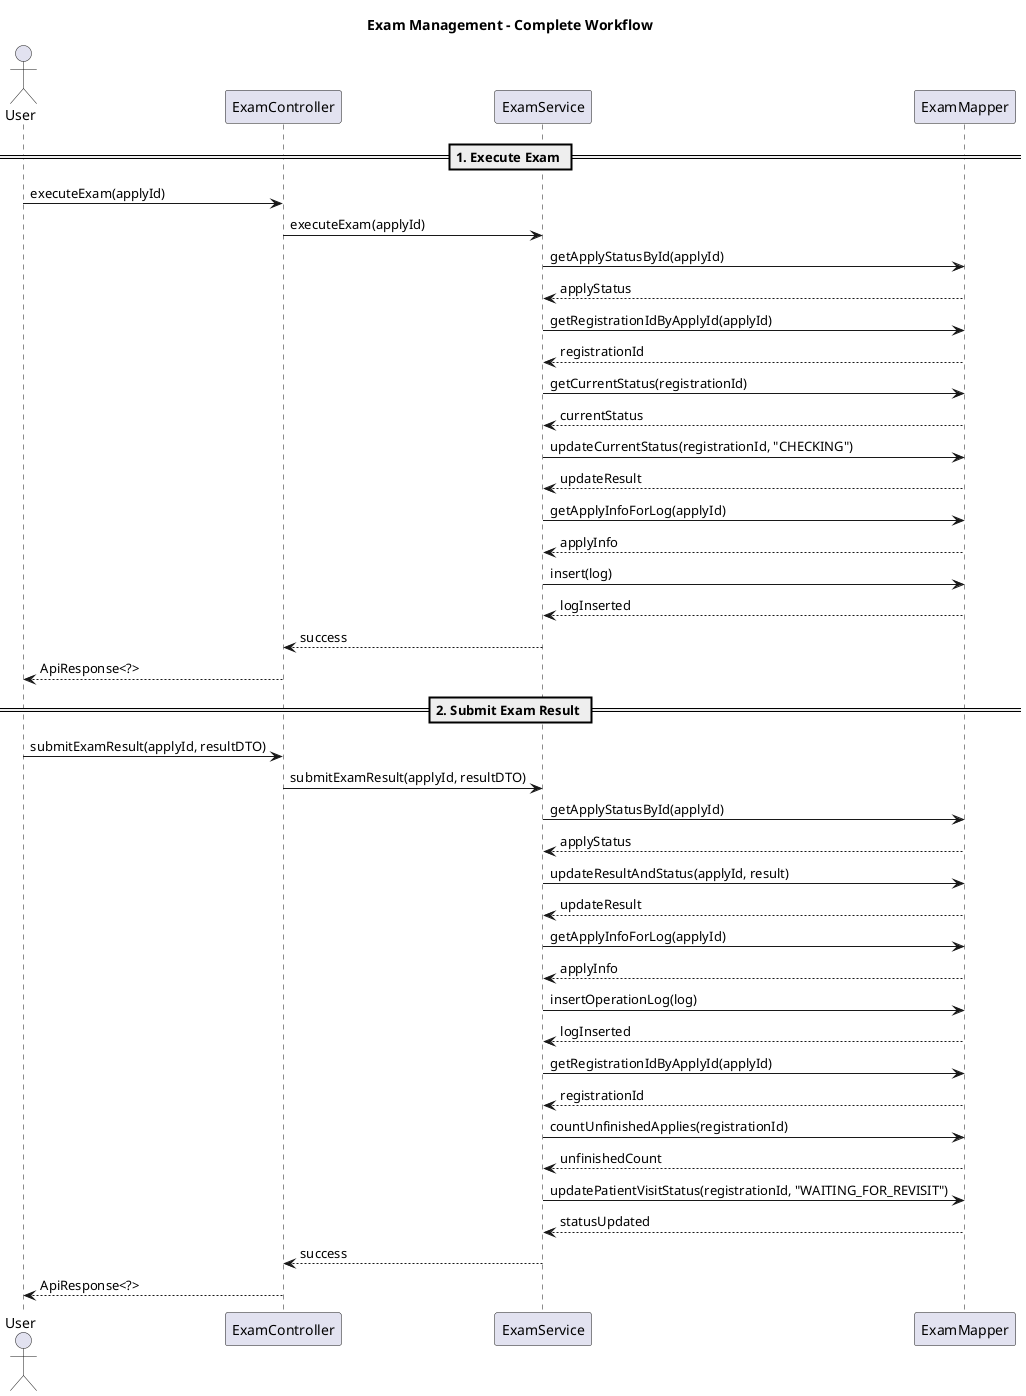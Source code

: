 @startuml
title Exam Management - Complete Workflow
actor User
participant ExamController
participant ExamService
participant ExamMapper

== 1. Execute Exam ==
User -> ExamController : executeExam(applyId)
ExamController -> ExamService : executeExam(applyId)
ExamService -> ExamMapper : getApplyStatusById(applyId)
ExamMapper --> ExamService : applyStatus
ExamService -> ExamMapper : getRegistrationIdByApplyId(applyId)
ExamMapper --> ExamService : registrationId
ExamService -> ExamMapper : getCurrentStatus(registrationId)
ExamMapper --> ExamService : currentStatus
ExamService -> ExamMapper : updateCurrentStatus(registrationId, "CHECKING")
ExamMapper --> ExamService : updateResult
ExamService -> ExamMapper : getApplyInfoForLog(applyId)
ExamMapper --> ExamService : applyInfo
ExamService -> ExamMapper : insert(log)
ExamMapper --> ExamService : logInserted
ExamService --> ExamController : success
ExamController --> User : ApiResponse<?>

== 2. Submit Exam Result ==
User -> ExamController : submitExamResult(applyId, resultDTO)
ExamController -> ExamService : submitExamResult(applyId, resultDTO)
ExamService -> ExamMapper : getApplyStatusById(applyId)
ExamMapper --> ExamService : applyStatus
ExamService -> ExamMapper : updateResultAndStatus(applyId, result)
ExamMapper --> ExamService : updateResult
ExamService -> ExamMapper : getApplyInfoForLog(applyId)
ExamMapper --> ExamService : applyInfo
ExamService -> ExamMapper : insertOperationLog(log)
ExamMapper --> ExamService : logInserted
ExamService -> ExamMapper : getRegistrationIdByApplyId(applyId)
ExamMapper --> ExamService : registrationId
ExamService -> ExamMapper : countUnfinishedApplies(registrationId)
ExamMapper --> ExamService : unfinishedCount
ExamService -> ExamMapper : updatePatientVisitStatus(registrationId, "WAITING_FOR_REVISIT")
ExamMapper --> ExamService : statusUpdated
ExamService --> ExamController : success
ExamController --> User : ApiResponse<?>
@enduml